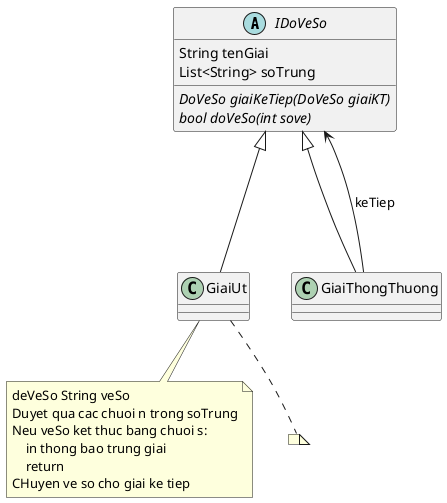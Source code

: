 @startuml
'https://plantuml.com/class-diagram

abstract IDoVeSo{
    String tenGiai
    List<String> soTrung
    {abstract} DoVeSo giaiKeTiep(DoVeSo giaiKT)
    {abstract} bool doVeSo(int sove)
}
class GiaiUt{

}
class GiaiThongThuong{}
IDoVeSo <|--- GiaiThongThuong
IDoVeSo <-- GiaiThongThuong:keTiep
IDoVeSo <|---  GiaiUt
note bottom of GiaiUt
deVeSo String veSo
Duyet qua cac chuoi n trong soTrung
Neu veSo ket thuc bang chuoi s:
    in thong bao trung giai
    return
CHuyen ve so cho giai ke tiep
end note
note bottom of GiaiUt

end note
@enduml